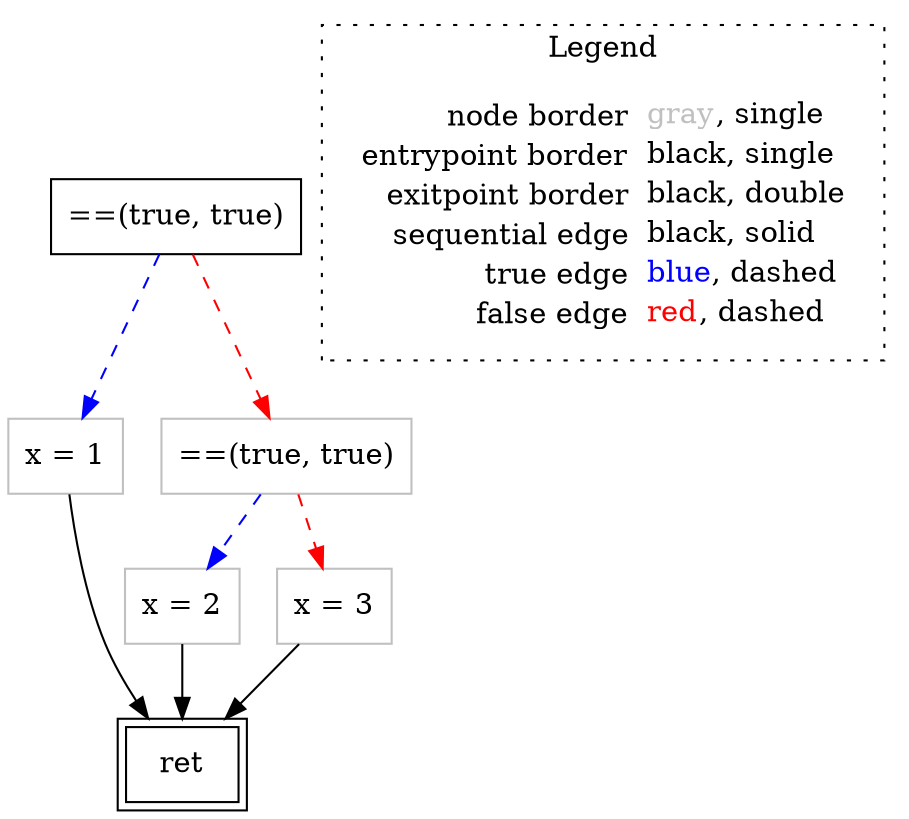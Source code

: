 digraph {
	"node0" [shape="rect",color="black",label=<==(true, true)>];
	"node1" [shape="rect",color="gray",label=<x = 1>];
	"node2" [shape="rect",color="gray",label=<==(true, true)>];
	"node3" [shape="rect",color="gray",label=<x = 2>];
	"node4" [shape="rect",color="gray",label=<x = 3>];
	"node5" [shape="rect",color="black",peripheries="2",label=<ret>];
	"node1" -> "node5" [color="black"];
	"node2" -> "node3" [color="blue",style="dashed"];
	"node2" -> "node4" [color="red",style="dashed"];
	"node3" -> "node5" [color="black"];
	"node0" -> "node1" [color="blue",style="dashed"];
	"node0" -> "node2" [color="red",style="dashed"];
	"node4" -> "node5" [color="black"];
subgraph cluster_legend {
	label="Legend";
	style=dotted;
	node [shape=plaintext];
	"legend" [label=<<table border="0" cellpadding="2" cellspacing="0" cellborder="0"><tr><td align="right">node border&nbsp;</td><td align="left"><font color="gray">gray</font>, single</td></tr><tr><td align="right">entrypoint border&nbsp;</td><td align="left"><font color="black">black</font>, single</td></tr><tr><td align="right">exitpoint border&nbsp;</td><td align="left"><font color="black">black</font>, double</td></tr><tr><td align="right">sequential edge&nbsp;</td><td align="left"><font color="black">black</font>, solid</td></tr><tr><td align="right">true edge&nbsp;</td><td align="left"><font color="blue">blue</font>, dashed</td></tr><tr><td align="right">false edge&nbsp;</td><td align="left"><font color="red">red</font>, dashed</td></tr></table>>];
}

}
